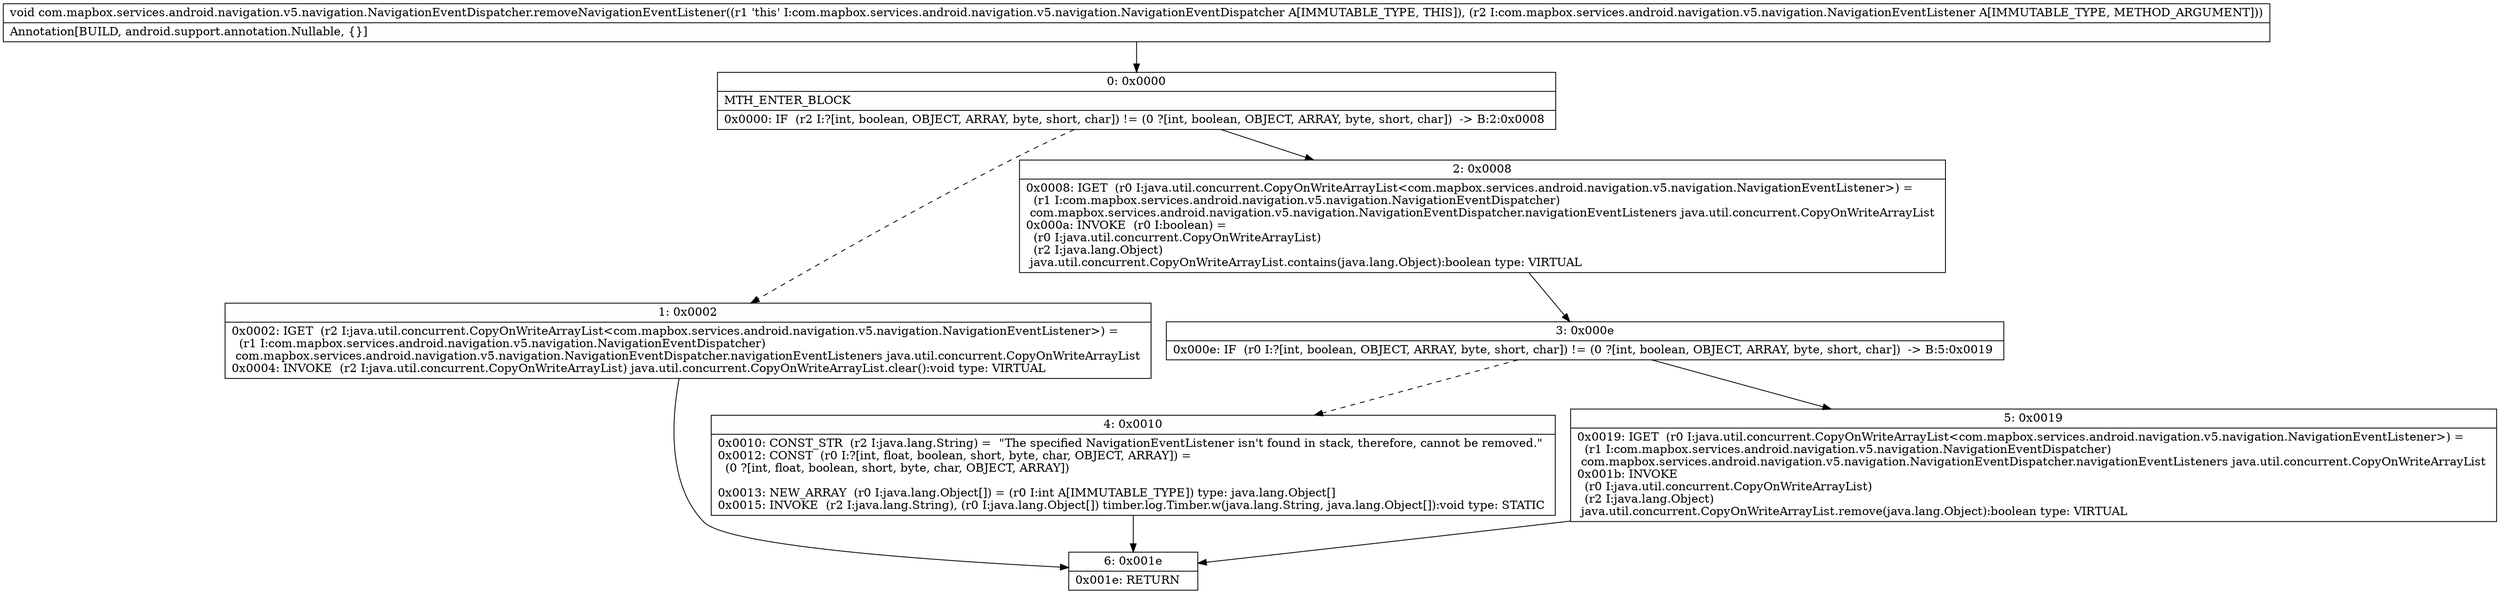 digraph "CFG forcom.mapbox.services.android.navigation.v5.navigation.NavigationEventDispatcher.removeNavigationEventListener(Lcom\/mapbox\/services\/android\/navigation\/v5\/navigation\/NavigationEventListener;)V" {
Node_0 [shape=record,label="{0\:\ 0x0000|MTH_ENTER_BLOCK\l|0x0000: IF  (r2 I:?[int, boolean, OBJECT, ARRAY, byte, short, char]) != (0 ?[int, boolean, OBJECT, ARRAY, byte, short, char])  \-\> B:2:0x0008 \l}"];
Node_1 [shape=record,label="{1\:\ 0x0002|0x0002: IGET  (r2 I:java.util.concurrent.CopyOnWriteArrayList\<com.mapbox.services.android.navigation.v5.navigation.NavigationEventListener\>) = \l  (r1 I:com.mapbox.services.android.navigation.v5.navigation.NavigationEventDispatcher)\l com.mapbox.services.android.navigation.v5.navigation.NavigationEventDispatcher.navigationEventListeners java.util.concurrent.CopyOnWriteArrayList \l0x0004: INVOKE  (r2 I:java.util.concurrent.CopyOnWriteArrayList) java.util.concurrent.CopyOnWriteArrayList.clear():void type: VIRTUAL \l}"];
Node_2 [shape=record,label="{2\:\ 0x0008|0x0008: IGET  (r0 I:java.util.concurrent.CopyOnWriteArrayList\<com.mapbox.services.android.navigation.v5.navigation.NavigationEventListener\>) = \l  (r1 I:com.mapbox.services.android.navigation.v5.navigation.NavigationEventDispatcher)\l com.mapbox.services.android.navigation.v5.navigation.NavigationEventDispatcher.navigationEventListeners java.util.concurrent.CopyOnWriteArrayList \l0x000a: INVOKE  (r0 I:boolean) = \l  (r0 I:java.util.concurrent.CopyOnWriteArrayList)\l  (r2 I:java.lang.Object)\l java.util.concurrent.CopyOnWriteArrayList.contains(java.lang.Object):boolean type: VIRTUAL \l}"];
Node_3 [shape=record,label="{3\:\ 0x000e|0x000e: IF  (r0 I:?[int, boolean, OBJECT, ARRAY, byte, short, char]) != (0 ?[int, boolean, OBJECT, ARRAY, byte, short, char])  \-\> B:5:0x0019 \l}"];
Node_4 [shape=record,label="{4\:\ 0x0010|0x0010: CONST_STR  (r2 I:java.lang.String) =  \"The specified NavigationEventListener isn't found in stack, therefore, cannot be removed.\" \l0x0012: CONST  (r0 I:?[int, float, boolean, short, byte, char, OBJECT, ARRAY]) = \l  (0 ?[int, float, boolean, short, byte, char, OBJECT, ARRAY])\l \l0x0013: NEW_ARRAY  (r0 I:java.lang.Object[]) = (r0 I:int A[IMMUTABLE_TYPE]) type: java.lang.Object[] \l0x0015: INVOKE  (r2 I:java.lang.String), (r0 I:java.lang.Object[]) timber.log.Timber.w(java.lang.String, java.lang.Object[]):void type: STATIC \l}"];
Node_5 [shape=record,label="{5\:\ 0x0019|0x0019: IGET  (r0 I:java.util.concurrent.CopyOnWriteArrayList\<com.mapbox.services.android.navigation.v5.navigation.NavigationEventListener\>) = \l  (r1 I:com.mapbox.services.android.navigation.v5.navigation.NavigationEventDispatcher)\l com.mapbox.services.android.navigation.v5.navigation.NavigationEventDispatcher.navigationEventListeners java.util.concurrent.CopyOnWriteArrayList \l0x001b: INVOKE  \l  (r0 I:java.util.concurrent.CopyOnWriteArrayList)\l  (r2 I:java.lang.Object)\l java.util.concurrent.CopyOnWriteArrayList.remove(java.lang.Object):boolean type: VIRTUAL \l}"];
Node_6 [shape=record,label="{6\:\ 0x001e|0x001e: RETURN   \l}"];
MethodNode[shape=record,label="{void com.mapbox.services.android.navigation.v5.navigation.NavigationEventDispatcher.removeNavigationEventListener((r1 'this' I:com.mapbox.services.android.navigation.v5.navigation.NavigationEventDispatcher A[IMMUTABLE_TYPE, THIS]), (r2 I:com.mapbox.services.android.navigation.v5.navigation.NavigationEventListener A[IMMUTABLE_TYPE, METHOD_ARGUMENT]))  | Annotation[BUILD, android.support.annotation.Nullable, \{\}]\l}"];
MethodNode -> Node_0;
Node_0 -> Node_1[style=dashed];
Node_0 -> Node_2;
Node_1 -> Node_6;
Node_2 -> Node_3;
Node_3 -> Node_4[style=dashed];
Node_3 -> Node_5;
Node_4 -> Node_6;
Node_5 -> Node_6;
}


